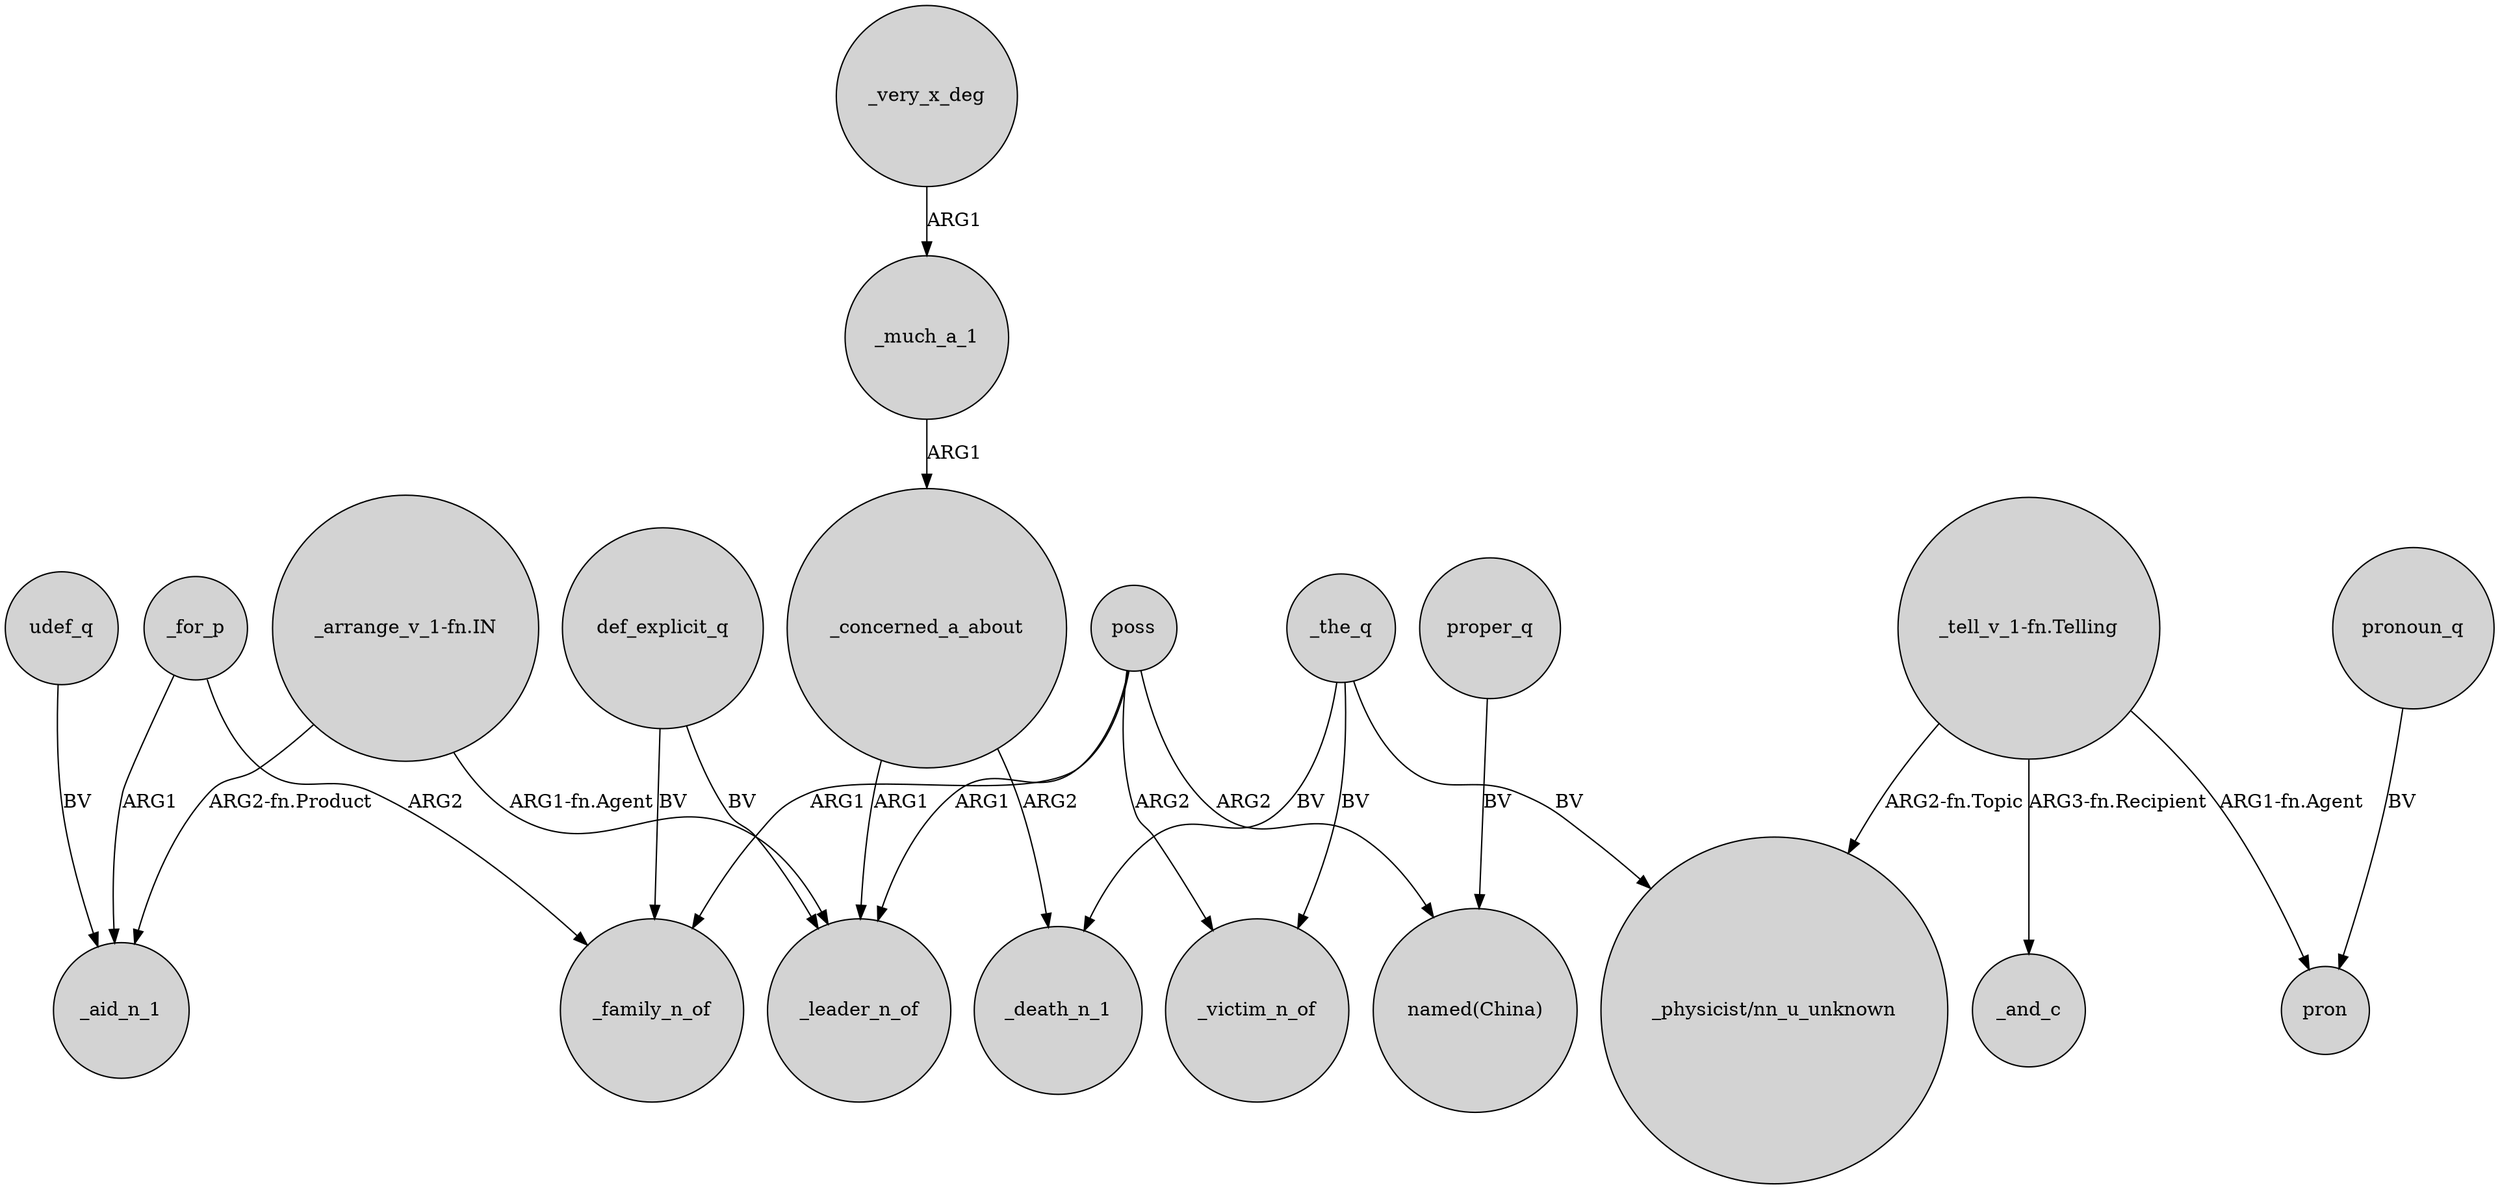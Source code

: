 digraph {
	node [shape=circle style=filled]
	def_explicit_q -> _leader_n_of [label=BV]
	"_arrange_v_1-fn.IN" -> _aid_n_1 [label="ARG2-fn.Product"]
	_for_p -> _family_n_of [label=ARG2]
	"_tell_v_1-fn.Telling" -> pron [label="ARG1-fn.Agent"]
	_the_q -> "_physicist/nn_u_unknown" [label=BV]
	_concerned_a_about -> _leader_n_of [label=ARG1]
	_the_q -> _victim_n_of [label=BV]
	"_arrange_v_1-fn.IN" -> _leader_n_of [label="ARG1-fn.Agent"]
	poss -> _leader_n_of [label=ARG1]
	_much_a_1 -> _concerned_a_about [label=ARG1]
	poss -> _family_n_of [label=ARG1]
	poss -> "named(China)" [label=ARG2]
	"_tell_v_1-fn.Telling" -> _and_c [label="ARG3-fn.Recipient"]
	_concerned_a_about -> _death_n_1 [label=ARG2]
	pronoun_q -> pron [label=BV]
	proper_q -> "named(China)" [label=BV]
	_very_x_deg -> _much_a_1 [label=ARG1]
	"_tell_v_1-fn.Telling" -> "_physicist/nn_u_unknown" [label="ARG2-fn.Topic"]
	udef_q -> _aid_n_1 [label=BV]
	poss -> _victim_n_of [label=ARG2]
	def_explicit_q -> _family_n_of [label=BV]
	_the_q -> _death_n_1 [label=BV]
	_for_p -> _aid_n_1 [label=ARG1]
}
